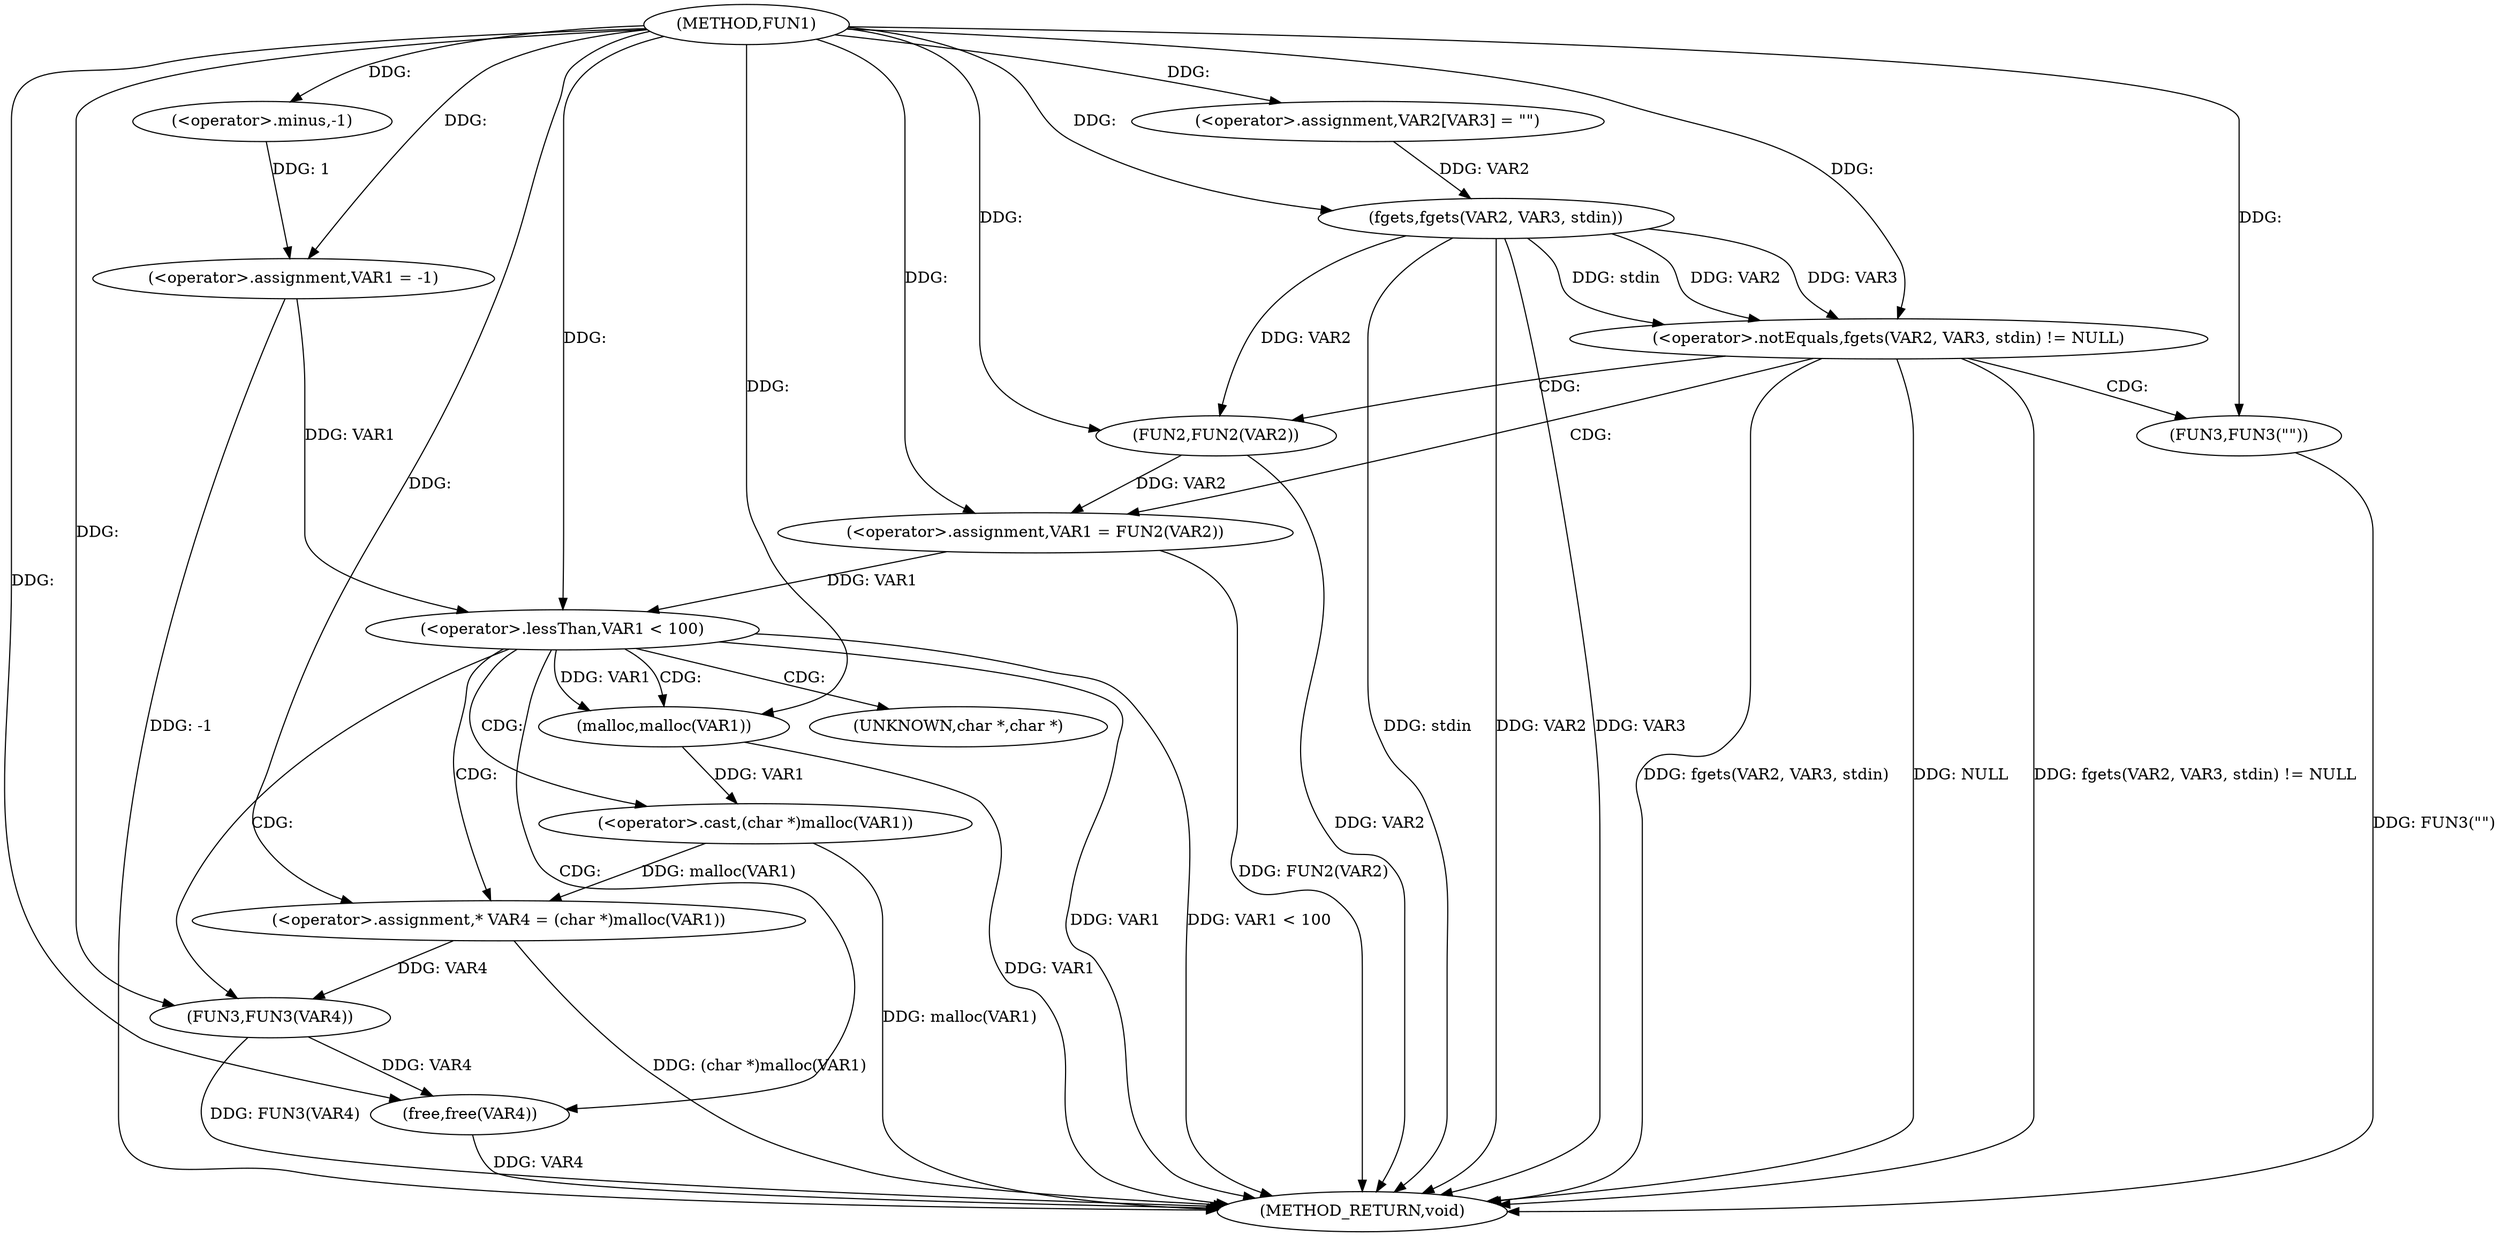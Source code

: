 digraph FUN1 {  
"1000100" [label = "(METHOD,FUN1)" ]
"1000144" [label = "(METHOD_RETURN,void)" ]
"1000103" [label = "(<operator>.assignment,VAR1 = -1)" ]
"1000105" [label = "(<operator>.minus,-1)" ]
"1000109" [label = "(<operator>.assignment,VAR2[VAR3] = \"\")" ]
"1000113" [label = "(<operator>.notEquals,fgets(VAR2, VAR3, stdin) != NULL)" ]
"1000114" [label = "(fgets,fgets(VAR2, VAR3, stdin))" ]
"1000120" [label = "(<operator>.assignment,VAR1 = FUN2(VAR2))" ]
"1000122" [label = "(FUN2,FUN2(VAR2))" ]
"1000126" [label = "(FUN3,FUN3(\"\"))" ]
"1000129" [label = "(<operator>.lessThan,VAR1 < 100)" ]
"1000134" [label = "(<operator>.assignment,* VAR4 = (char *)malloc(VAR1))" ]
"1000136" [label = "(<operator>.cast,(char *)malloc(VAR1))" ]
"1000138" [label = "(malloc,malloc(VAR1))" ]
"1000140" [label = "(FUN3,FUN3(VAR4))" ]
"1000142" [label = "(free,free(VAR4))" ]
"1000137" [label = "(UNKNOWN,char *,char *)" ]
  "1000114" -> "1000144"  [ label = "DDG: stdin"] 
  "1000103" -> "1000144"  [ label = "DDG: -1"] 
  "1000113" -> "1000144"  [ label = "DDG: fgets(VAR2, VAR3, stdin)"] 
  "1000140" -> "1000144"  [ label = "DDG: FUN3(VAR4)"] 
  "1000114" -> "1000144"  [ label = "DDG: VAR2"] 
  "1000113" -> "1000144"  [ label = "DDG: NULL"] 
  "1000136" -> "1000144"  [ label = "DDG: malloc(VAR1)"] 
  "1000114" -> "1000144"  [ label = "DDG: VAR3"] 
  "1000129" -> "1000144"  [ label = "DDG: VAR1"] 
  "1000126" -> "1000144"  [ label = "DDG: FUN3(\"\")"] 
  "1000122" -> "1000144"  [ label = "DDG: VAR2"] 
  "1000138" -> "1000144"  [ label = "DDG: VAR1"] 
  "1000129" -> "1000144"  [ label = "DDG: VAR1 < 100"] 
  "1000113" -> "1000144"  [ label = "DDG: fgets(VAR2, VAR3, stdin) != NULL"] 
  "1000142" -> "1000144"  [ label = "DDG: VAR4"] 
  "1000134" -> "1000144"  [ label = "DDG: (char *)malloc(VAR1)"] 
  "1000120" -> "1000144"  [ label = "DDG: FUN2(VAR2)"] 
  "1000105" -> "1000103"  [ label = "DDG: 1"] 
  "1000100" -> "1000103"  [ label = "DDG: "] 
  "1000100" -> "1000105"  [ label = "DDG: "] 
  "1000100" -> "1000109"  [ label = "DDG: "] 
  "1000114" -> "1000113"  [ label = "DDG: VAR2"] 
  "1000114" -> "1000113"  [ label = "DDG: VAR3"] 
  "1000114" -> "1000113"  [ label = "DDG: stdin"] 
  "1000109" -> "1000114"  [ label = "DDG: VAR2"] 
  "1000100" -> "1000114"  [ label = "DDG: "] 
  "1000100" -> "1000113"  [ label = "DDG: "] 
  "1000122" -> "1000120"  [ label = "DDG: VAR2"] 
  "1000100" -> "1000120"  [ label = "DDG: "] 
  "1000114" -> "1000122"  [ label = "DDG: VAR2"] 
  "1000100" -> "1000122"  [ label = "DDG: "] 
  "1000100" -> "1000126"  [ label = "DDG: "] 
  "1000103" -> "1000129"  [ label = "DDG: VAR1"] 
  "1000120" -> "1000129"  [ label = "DDG: VAR1"] 
  "1000100" -> "1000129"  [ label = "DDG: "] 
  "1000136" -> "1000134"  [ label = "DDG: malloc(VAR1)"] 
  "1000100" -> "1000134"  [ label = "DDG: "] 
  "1000138" -> "1000136"  [ label = "DDG: VAR1"] 
  "1000129" -> "1000138"  [ label = "DDG: VAR1"] 
  "1000100" -> "1000138"  [ label = "DDG: "] 
  "1000134" -> "1000140"  [ label = "DDG: VAR4"] 
  "1000100" -> "1000140"  [ label = "DDG: "] 
  "1000140" -> "1000142"  [ label = "DDG: VAR4"] 
  "1000100" -> "1000142"  [ label = "DDG: "] 
  "1000113" -> "1000120"  [ label = "CDG: "] 
  "1000113" -> "1000122"  [ label = "CDG: "] 
  "1000113" -> "1000126"  [ label = "CDG: "] 
  "1000129" -> "1000142"  [ label = "CDG: "] 
  "1000129" -> "1000137"  [ label = "CDG: "] 
  "1000129" -> "1000136"  [ label = "CDG: "] 
  "1000129" -> "1000140"  [ label = "CDG: "] 
  "1000129" -> "1000138"  [ label = "CDG: "] 
  "1000129" -> "1000134"  [ label = "CDG: "] 
}
